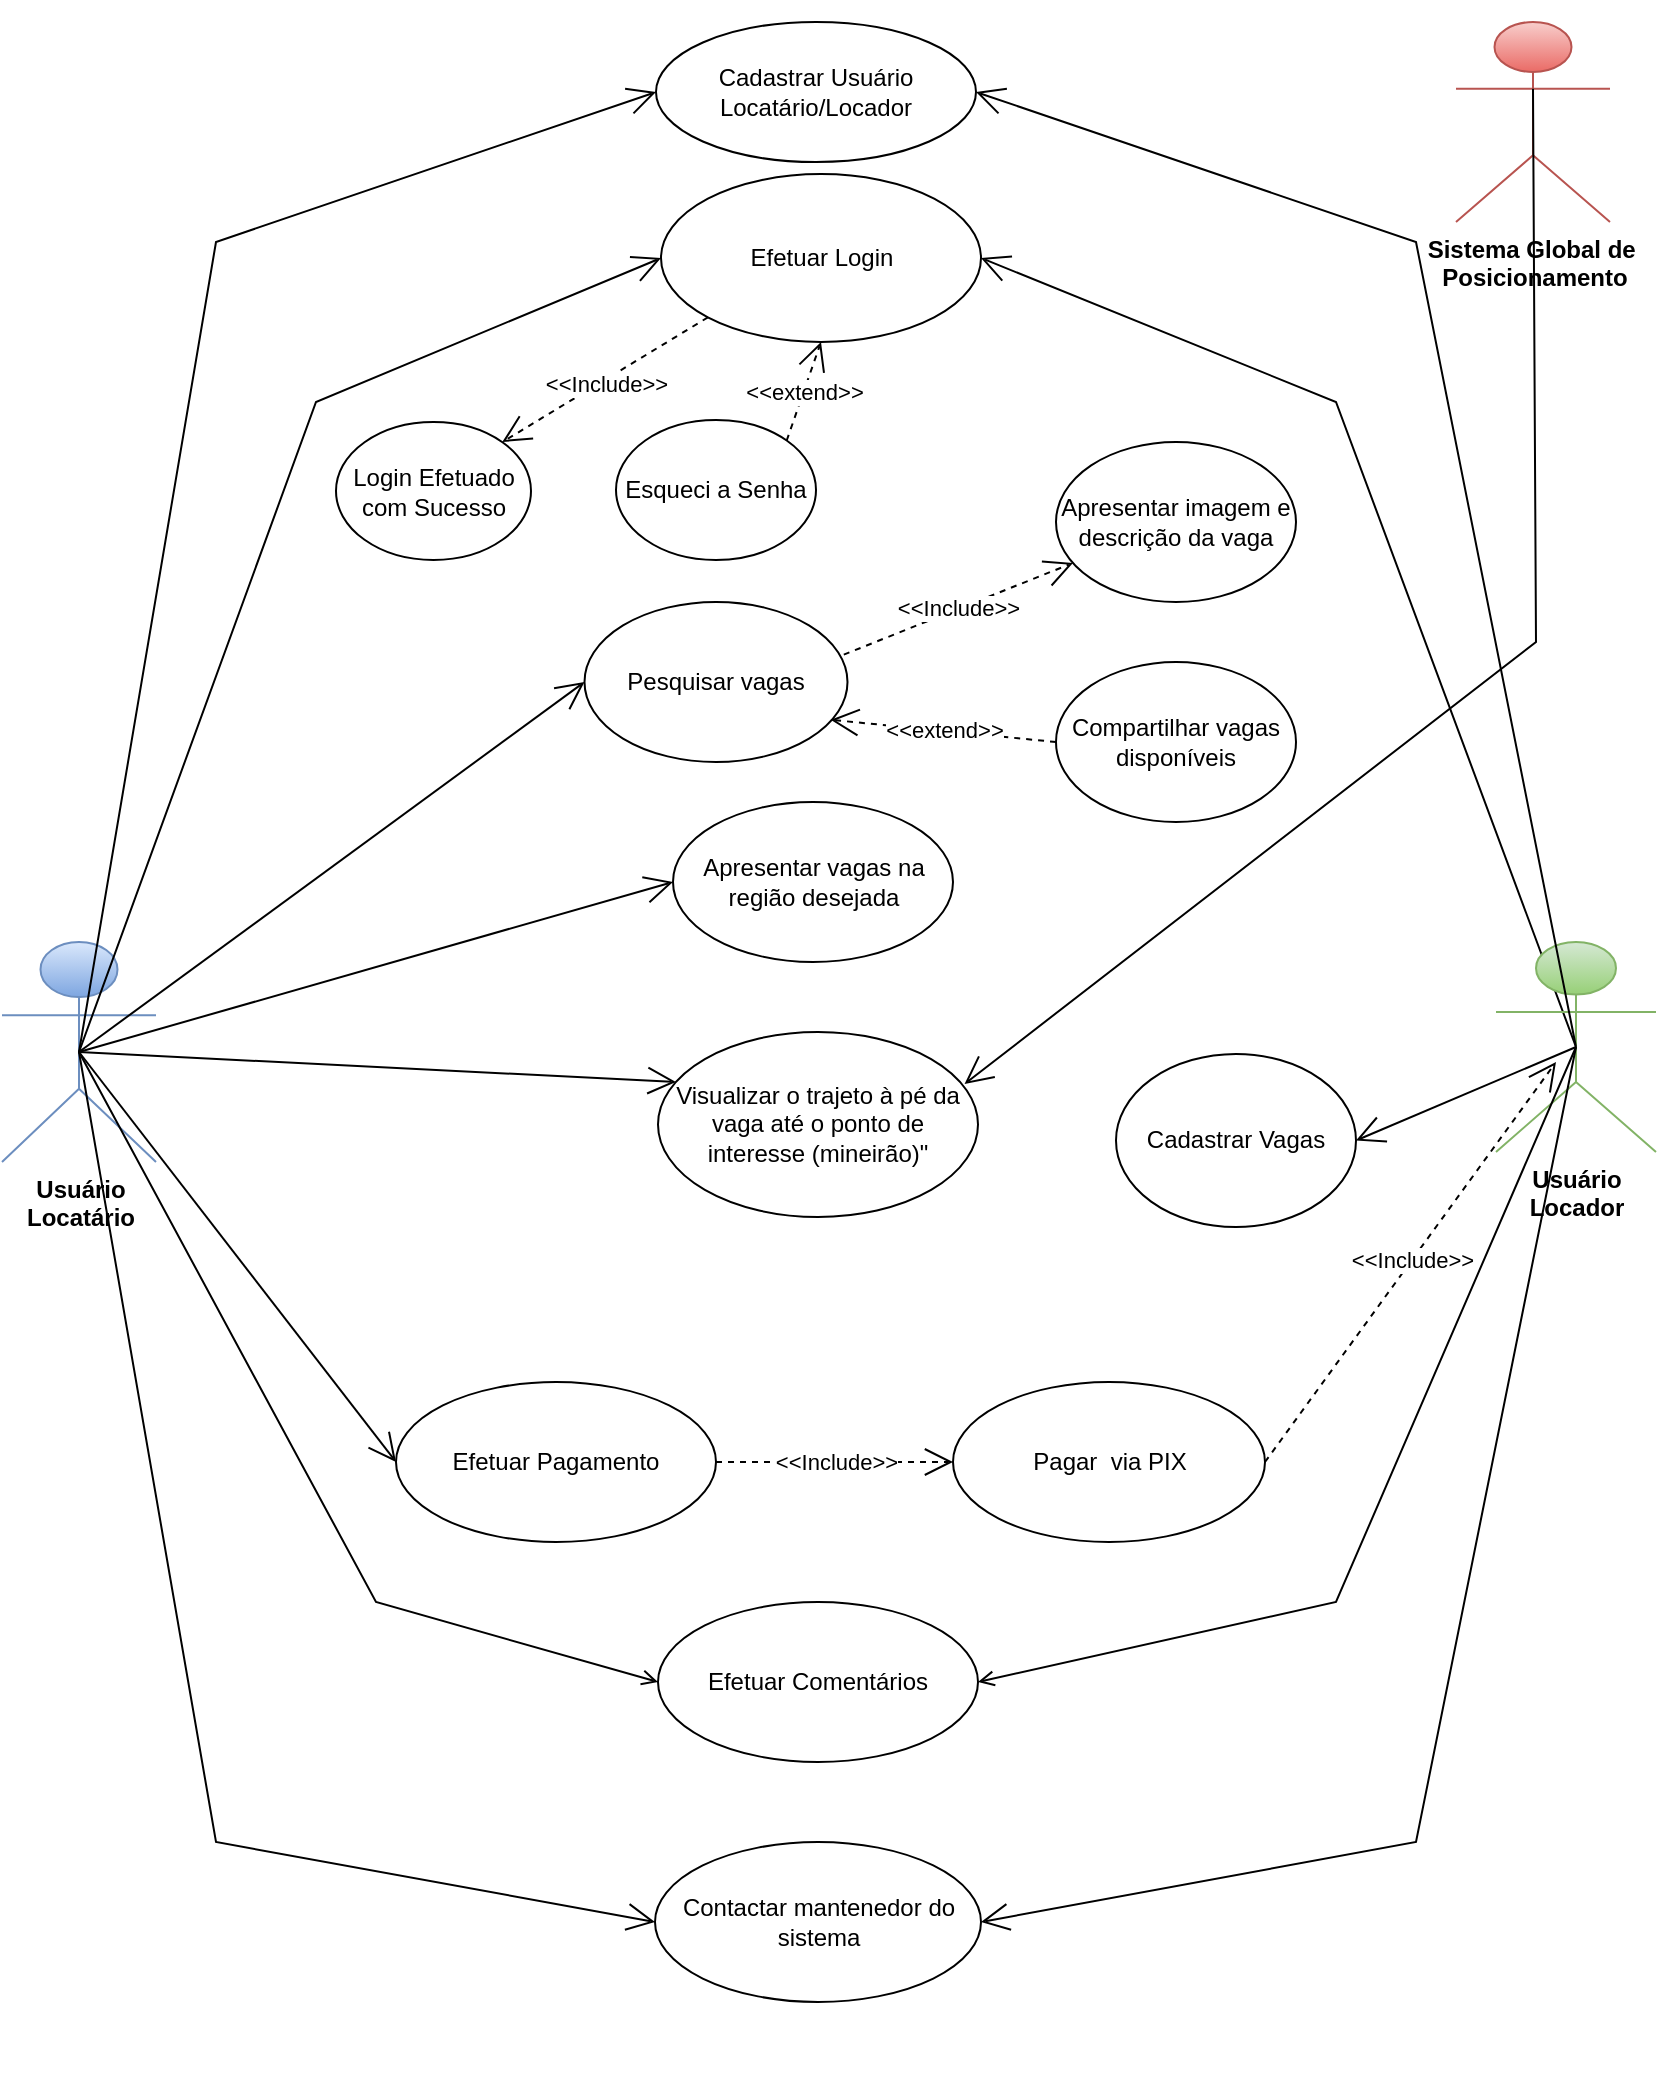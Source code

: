 <mxfile>
    <diagram name="Página-1" id="OqUmhLXzAGNoVV07hsoO">
        <mxGraphModel dx="1484" dy="582" grid="1" gridSize="10" guides="1" tooltips="1" connect="1" arrows="1" fold="1" page="1" pageScale="1" pageWidth="827" pageHeight="1169" math="0" shadow="0">
            <root>
                <mxCell id="0"/>
                <mxCell id="1" parent="0"/>
                <mxCell id="7VLa77z8znclignIy_Kp-3" value="" style="swimlane;startSize=0;swimlaneLine=1;opacity=0;" parent="1" vertex="1">
                    <mxGeometry x="-760" width="680" height="1040" as="geometry"/>
                </mxCell>
                <mxCell id="7VLa77z8znclignIy_Kp-6" value="Apresentar vagas na região desejada" style="ellipse;whiteSpace=wrap;html=1;" parent="7VLa77z8znclignIy_Kp-3" vertex="1">
                    <mxGeometry x="268.5" y="400" width="140" height="80" as="geometry"/>
                </mxCell>
                <mxCell id="7VLa77z8znclignIy_Kp-8" value="Visualizar o trajeto à pé da vaga até o ponto de interesse (mineirão)&quot;" style="ellipse;whiteSpace=wrap;html=1;" parent="7VLa77z8znclignIy_Kp-3" vertex="1">
                    <mxGeometry x="261" y="515" width="160" height="92.5" as="geometry"/>
                </mxCell>
                <mxCell id="7VLa77z8znclignIy_Kp-7" value="Apresentar imagem e descrição da vaga" style="ellipse;whiteSpace=wrap;html=1;" parent="7VLa77z8znclignIy_Kp-3" vertex="1">
                    <mxGeometry x="460" y="220" width="120" height="80" as="geometry"/>
                </mxCell>
                <mxCell id="7VLa77z8znclignIy_Kp-11" value="Cadastrar Usuário&lt;br&gt;Locatário/Locador" style="ellipse;whiteSpace=wrap;html=1;" parent="7VLa77z8znclignIy_Kp-3" vertex="1">
                    <mxGeometry x="260" y="10" width="160" height="70" as="geometry"/>
                </mxCell>
                <mxCell id="7VLa77z8znclignIy_Kp-13" value="Contactar mantenedor do sistema" style="ellipse;whiteSpace=wrap;html=1;" parent="7VLa77z8znclignIy_Kp-3" vertex="1">
                    <mxGeometry x="259.5" y="920" width="163" height="80" as="geometry"/>
                </mxCell>
                <mxCell id="7VLa77z8znclignIy_Kp-16" value="Efetuar Pagamento" style="ellipse;whiteSpace=wrap;html=1;" parent="7VLa77z8znclignIy_Kp-3" vertex="1">
                    <mxGeometry x="130" y="690" width="160" height="80" as="geometry"/>
                </mxCell>
                <mxCell id="7VLa77z8znclignIy_Kp-19" value="Efetuar Login" style="ellipse;whiteSpace=wrap;html=1;" parent="7VLa77z8znclignIy_Kp-3" vertex="1">
                    <mxGeometry x="262.5" y="86" width="160" height="84" as="geometry"/>
                </mxCell>
                <mxCell id="7VLa77z8znclignIy_Kp-18" value="Compartilhar vagas disponíveis" style="ellipse;whiteSpace=wrap;html=1;" parent="7VLa77z8znclignIy_Kp-3" vertex="1">
                    <mxGeometry x="460" y="330" width="120" height="80" as="geometry"/>
                </mxCell>
                <mxCell id="7VLa77z8znclignIy_Kp-17" value="Cadastrar Vagas" style="ellipse;whiteSpace=wrap;html=1;" parent="7VLa77z8znclignIy_Kp-3" vertex="1">
                    <mxGeometry x="490" y="526" width="120" height="86.5" as="geometry"/>
                </mxCell>
                <mxCell id="7VLa77z8znclignIy_Kp-15" value="Pagar&amp;nbsp; via PIX" style="ellipse;whiteSpace=wrap;html=1;" parent="7VLa77z8znclignIy_Kp-3" vertex="1">
                    <mxGeometry x="408.5" y="690" width="156" height="80" as="geometry"/>
                </mxCell>
                <mxCell id="7VLa77z8znclignIy_Kp-14" value="Efetuar Comentários" style="ellipse;whiteSpace=wrap;html=1;" parent="7VLa77z8znclignIy_Kp-3" vertex="1">
                    <mxGeometry x="261" y="800" width="160" height="80" as="geometry"/>
                </mxCell>
                <mxCell id="7VLa77z8znclignIy_Kp-12" value="Pesquisar vagas" style="ellipse;whiteSpace=wrap;html=1;" parent="7VLa77z8znclignIy_Kp-3" vertex="1">
                    <mxGeometry x="224.25" y="300" width="131.5" height="80" as="geometry"/>
                </mxCell>
                <mxCell id="7VLa77z8znclignIy_Kp-46" value="&amp;lt;&amp;lt;Include&amp;gt;&amp;gt;" style="endArrow=open;endSize=12;dashed=1;html=1;rounded=0;exitX=1;exitY=0.5;exitDx=0;exitDy=0;entryX=0;entryY=0.5;entryDx=0;entryDy=0;" parent="7VLa77z8znclignIy_Kp-3" source="7VLa77z8znclignIy_Kp-16" target="7VLa77z8znclignIy_Kp-15" edge="1">
                    <mxGeometry width="160" relative="1" as="geometry">
                        <mxPoint x="180" y="560" as="sourcePoint"/>
                        <mxPoint x="340" y="560" as="targetPoint"/>
                    </mxGeometry>
                </mxCell>
                <mxCell id="7VLa77z8znclignIy_Kp-47" value="&amp;lt;&amp;lt;Include&amp;gt;&amp;gt;" style="endArrow=open;endSize=12;dashed=1;html=1;rounded=0;exitX=0.986;exitY=0.329;exitDx=0;exitDy=0;exitPerimeter=0;" parent="7VLa77z8znclignIy_Kp-3" source="7VLa77z8znclignIy_Kp-12" target="7VLa77z8znclignIy_Kp-7" edge="1">
                    <mxGeometry width="160" relative="1" as="geometry">
                        <mxPoint x="170" y="160" as="sourcePoint"/>
                        <mxPoint x="376" y="165" as="targetPoint"/>
                    </mxGeometry>
                </mxCell>
                <mxCell id="7VLa77z8znclignIy_Kp-50" value="&amp;lt;&amp;lt;extend&amp;gt;&amp;gt;" style="endArrow=open;endSize=12;dashed=1;html=1;rounded=0;exitX=0;exitY=0.5;exitDx=0;exitDy=0;entryX=0.936;entryY=0.736;entryDx=0;entryDy=0;entryPerimeter=0;" parent="7VLa77z8znclignIy_Kp-3" source="7VLa77z8znclignIy_Kp-18" target="7VLa77z8znclignIy_Kp-12" edge="1">
                    <mxGeometry width="160" relative="1" as="geometry">
                        <mxPoint x="170" y="260" as="sourcePoint"/>
                        <mxPoint x="240" y="320" as="targetPoint"/>
                    </mxGeometry>
                </mxCell>
                <mxCell id="8" value="Esqueci a Senha" style="ellipse;whiteSpace=wrap;html=1;" parent="7VLa77z8znclignIy_Kp-3" vertex="1">
                    <mxGeometry x="240" y="209" width="100" height="70" as="geometry"/>
                </mxCell>
                <mxCell id="9" value="Login Efetuado com Sucesso" style="ellipse;whiteSpace=wrap;html=1;" parent="7VLa77z8znclignIy_Kp-3" vertex="1">
                    <mxGeometry x="100" y="210" width="97.5" height="69" as="geometry"/>
                </mxCell>
                <mxCell id="10" value="&amp;lt;&amp;lt;Include&amp;gt;&amp;gt;" style="endArrow=open;endSize=12;dashed=1;html=1;rounded=0;entryX=1;entryY=0;entryDx=0;entryDy=0;exitX=0;exitY=1;exitDx=0;exitDy=0;" parent="7VLa77z8znclignIy_Kp-3" source="7VLa77z8znclignIy_Kp-19" target="9" edge="1">
                    <mxGeometry x="0.011" y="2" width="160" relative="1" as="geometry">
                        <mxPoint x="230" y="170" as="sourcePoint"/>
                        <mxPoint x="220" y="200" as="targetPoint"/>
                        <mxPoint as="offset"/>
                    </mxGeometry>
                </mxCell>
                <mxCell id="11" value="&amp;lt;&amp;lt;extend&amp;gt;&amp;gt;" style="endArrow=open;endSize=12;dashed=1;html=1;rounded=0;exitX=1;exitY=0;exitDx=0;exitDy=0;entryX=0.5;entryY=1;entryDx=0;entryDy=0;" parent="7VLa77z8znclignIy_Kp-3" source="8" target="7VLa77z8znclignIy_Kp-19" edge="1">
                    <mxGeometry width="160" relative="1" as="geometry">
                        <mxPoint x="400" y="175.12" as="sourcePoint"/>
                        <mxPoint x="312.32" y="204.0" as="targetPoint"/>
                    </mxGeometry>
                </mxCell>
                <mxCell id="7VLa77z8znclignIy_Kp-4" value="Usuário &lt;br&gt;Locatário" style="shape=umlActor;verticalLabelPosition=bottom;verticalAlign=top;html=1;outlineConnect=0;fillColor=#dae8fc;strokeColor=#6c8ebf;fontStyle=1;gradientColor=#7ea6e0;" parent="1" vertex="1">
                    <mxGeometry x="-827" y="470" width="77" height="110" as="geometry"/>
                </mxCell>
                <mxCell id="7VLa77z8znclignIy_Kp-10" value="&lt;b&gt;Sistema Global de&amp;nbsp;&lt;br&gt;Posicionamento&lt;/b&gt;" style="shape=umlActor;verticalLabelPosition=bottom;verticalAlign=top;html=1;fillColor=#f8cecc;strokeColor=#b85450;gradientColor=#ea6b66;" parent="1" vertex="1">
                    <mxGeometry x="-100" y="10" width="77" height="100" as="geometry"/>
                </mxCell>
                <mxCell id="7VLa77z8znclignIy_Kp-27" value="" style="endArrow=open;endFill=1;endSize=12;html=1;rounded=0;exitX=0.5;exitY=0.5;exitDx=0;exitDy=0;exitPerimeter=0;entryX=0;entryY=0.5;entryDx=0;entryDy=0;" parent="1" source="7VLa77z8znclignIy_Kp-4" target="7VLa77z8znclignIy_Kp-11" edge="1">
                    <mxGeometry width="160" relative="1" as="geometry">
                        <mxPoint x="70" y="462.14" as="sourcePoint"/>
                        <mxPoint x="245.008" y="200.004" as="targetPoint"/>
                        <Array as="points">
                            <mxPoint x="-720" y="120"/>
                        </Array>
                    </mxGeometry>
                </mxCell>
                <mxCell id="7VLa77z8znclignIy_Kp-29" value="" style="endArrow=open;endFill=1;endSize=12;html=1;rounded=0;entryX=0;entryY=0.5;entryDx=0;entryDy=0;exitX=0.5;exitY=0.5;exitDx=0;exitDy=0;exitPerimeter=0;" parent="1" source="7VLa77z8znclignIy_Kp-4" target="7VLa77z8znclignIy_Kp-19" edge="1">
                    <mxGeometry width="160" relative="1" as="geometry">
                        <mxPoint x="300" y="330" as="sourcePoint"/>
                        <mxPoint x="300" y="275" as="targetPoint"/>
                        <Array as="points">
                            <mxPoint x="-670" y="200"/>
                        </Array>
                    </mxGeometry>
                </mxCell>
                <mxCell id="7VLa77z8znclignIy_Kp-30" value="" style="endArrow=open;endFill=1;endSize=12;html=1;rounded=0;entryX=0;entryY=0.5;entryDx=0;entryDy=0;exitX=0.5;exitY=0.5;exitDx=0;exitDy=0;exitPerimeter=0;" parent="1" source="7VLa77z8znclignIy_Kp-4" target="7VLa77z8znclignIy_Kp-12" edge="1">
                    <mxGeometry width="160" relative="1" as="geometry">
                        <mxPoint x="300" y="330" as="sourcePoint"/>
                        <mxPoint x="256" y="423" as="targetPoint"/>
                    </mxGeometry>
                </mxCell>
                <mxCell id="7VLa77z8znclignIy_Kp-31" value="" style="endArrow=open;endFill=1;endSize=12;html=1;rounded=0;exitX=0.5;exitY=0.5;exitDx=0;exitDy=0;exitPerimeter=0;entryX=0.056;entryY=0.27;entryDx=0;entryDy=0;entryPerimeter=0;" parent="1" source="7VLa77z8znclignIy_Kp-4" target="7VLa77z8znclignIy_Kp-8" edge="1">
                    <mxGeometry width="160" relative="1" as="geometry">
                        <mxPoint x="-70" y="470" as="sourcePoint"/>
                        <mxPoint x="460" y="630" as="targetPoint"/>
                        <Array as="points"/>
                    </mxGeometry>
                </mxCell>
                <mxCell id="7VLa77z8znclignIy_Kp-33" value="" style="endArrow=open;endFill=1;endSize=12;html=1;rounded=0;exitX=0.5;exitY=0.5;exitDx=0;exitDy=0;exitPerimeter=0;entryX=0;entryY=0.5;entryDx=0;entryDy=0;" parent="1" source="7VLa77z8znclignIy_Kp-4" target="7VLa77z8znclignIy_Kp-16" edge="1">
                    <mxGeometry width="160" relative="1" as="geometry">
                        <mxPoint x="300" y="630" as="sourcePoint"/>
                        <mxPoint x="460" y="630" as="targetPoint"/>
                    </mxGeometry>
                </mxCell>
                <mxCell id="7VLa77z8znclignIy_Kp-35" value="" style="endArrow=open;endFill=1;endSize=12;html=1;rounded=0;entryX=0.958;entryY=0.281;entryDx=0;entryDy=0;exitX=0.5;exitY=0.334;exitDx=0;exitDy=0;exitPerimeter=0;entryPerimeter=0;" parent="1" source="7VLa77z8znclignIy_Kp-10" target="7VLa77z8znclignIy_Kp-8" edge="1">
                    <mxGeometry width="160" relative="1" as="geometry">
                        <mxPoint x="300" y="630" as="sourcePoint"/>
                        <mxPoint x="460" y="630" as="targetPoint"/>
                        <Array as="points">
                            <mxPoint x="-60" y="320"/>
                        </Array>
                    </mxGeometry>
                </mxCell>
                <mxCell id="7VLa77z8znclignIy_Kp-36" value="" style="endArrow=open;endFill=1;html=1;rounded=0;entryX=0;entryY=0.5;entryDx=0;entryDy=0;exitX=0.5;exitY=0.5;exitDx=0;exitDy=0;exitPerimeter=0;" parent="1" source="7VLa77z8znclignIy_Kp-4" target="7VLa77z8znclignIy_Kp-14" edge="1">
                    <mxGeometry width="160" relative="1" as="geometry">
                        <mxPoint x="-74" y="470" as="sourcePoint"/>
                        <mxPoint x="160" y="530" as="targetPoint"/>
                        <Array as="points">
                            <mxPoint x="-640" y="800"/>
                        </Array>
                    </mxGeometry>
                </mxCell>
                <mxCell id="7VLa77z8znclignIy_Kp-37" value="" style="endArrow=open;endFill=1;endSize=12;html=1;rounded=0;entryX=0;entryY=0.5;entryDx=0;entryDy=0;exitX=0.5;exitY=0.5;exitDx=0;exitDy=0;exitPerimeter=0;" parent="1" source="7VLa77z8znclignIy_Kp-4" target="7VLa77z8znclignIy_Kp-13" edge="1">
                    <mxGeometry width="160" relative="1" as="geometry">
                        <mxPoint x="300" y="420" as="sourcePoint"/>
                        <mxPoint x="460" y="420" as="targetPoint"/>
                        <Array as="points">
                            <mxPoint x="-720" y="920"/>
                        </Array>
                    </mxGeometry>
                </mxCell>
                <mxCell id="7VLa77z8znclignIy_Kp-40" value="" style="endArrow=open;endFill=1;endSize=12;html=1;rounded=0;entryX=0;entryY=0.5;entryDx=0;entryDy=0;exitX=0.5;exitY=0.5;exitDx=0;exitDy=0;exitPerimeter=0;" parent="1" source="7VLa77z8znclignIy_Kp-4" target="7VLa77z8znclignIy_Kp-6" edge="1">
                    <mxGeometry width="160" relative="1" as="geometry">
                        <mxPoint x="-70" y="470" as="sourcePoint"/>
                        <mxPoint x="446" y="700" as="targetPoint"/>
                        <Array as="points"/>
                    </mxGeometry>
                </mxCell>
                <mxCell id="hmMcFQCUcgatX-j8RUDL-3" value="" style="endArrow=open;endFill=1;endSize=12;html=1;rounded=0;entryX=1;entryY=0.5;entryDx=0;entryDy=0;exitX=0.5;exitY=0.5;exitDx=0;exitDy=0;exitPerimeter=0;" parent="1" source="7VLa77z8znclignIy_Kp-5" target="7VLa77z8znclignIy_Kp-19" edge="1">
                    <mxGeometry width="160" relative="1" as="geometry">
                        <mxPoint x="790" y="410" as="sourcePoint"/>
                        <mxPoint x="448" y="229" as="targetPoint"/>
                        <Array as="points">
                            <mxPoint x="-160" y="200"/>
                        </Array>
                    </mxGeometry>
                </mxCell>
                <mxCell id="7VLa77z8znclignIy_Kp-5" value="Usuário&lt;br&gt;Locador" style="shape=umlActor;verticalLabelPosition=bottom;verticalAlign=top;html=1;outlineConnect=0;fillColor=#d5e8d4;strokeColor=#82b366;fontStyle=1;gradientColor=#97d077;" parent="1" vertex="1">
                    <mxGeometry x="-80" y="470" width="80" height="105" as="geometry"/>
                </mxCell>
                <mxCell id="7VLa77z8znclignIy_Kp-34" value="" style="endArrow=open;endFill=1;endSize=12;html=1;rounded=0;exitX=0.5;exitY=0.5;exitDx=0;exitDy=0;exitPerimeter=0;entryX=1;entryY=0.5;entryDx=0;entryDy=0;" parent="1" source="7VLa77z8znclignIy_Kp-5" target="7VLa77z8znclignIy_Kp-17" edge="1">
                    <mxGeometry width="160" relative="1" as="geometry">
                        <mxPoint x="802" y="510" as="sourcePoint"/>
                        <mxPoint x="-150" y="523" as="targetPoint"/>
                    </mxGeometry>
                </mxCell>
                <mxCell id="7VLa77z8znclignIy_Kp-38" value="" style="endArrow=open;endFill=1;endSize=12;html=1;rounded=0;entryX=1;entryY=0.5;entryDx=0;entryDy=0;exitX=0.5;exitY=0.5;exitDx=0;exitDy=0;exitPerimeter=0;" parent="1" source="7VLa77z8znclignIy_Kp-5" target="7VLa77z8znclignIy_Kp-13" edge="1">
                    <mxGeometry width="160" relative="1" as="geometry">
                        <mxPoint x="296" y="540" as="sourcePoint"/>
                        <mxPoint x="456" y="540" as="targetPoint"/>
                        <Array as="points">
                            <mxPoint x="-120" y="920"/>
                        </Array>
                    </mxGeometry>
                </mxCell>
                <mxCell id="7VLa77z8znclignIy_Kp-41" value="" style="endArrow=open;endFill=1;endSize=12;html=1;rounded=0;entryX=1;entryY=0.5;entryDx=0;entryDy=0;exitX=0.5;exitY=0.5;exitDx=0;exitDy=0;exitPerimeter=0;" parent="1" source="7VLa77z8znclignIy_Kp-5" target="7VLa77z8znclignIy_Kp-11" edge="1">
                    <mxGeometry width="160" relative="1" as="geometry">
                        <mxPoint x="800" y="510" as="sourcePoint"/>
                        <mxPoint x="456" y="240" as="targetPoint"/>
                        <Array as="points">
                            <mxPoint x="-120" y="120"/>
                        </Array>
                    </mxGeometry>
                </mxCell>
                <mxCell id="hmMcFQCUcgatX-j8RUDL-12" value="" style="endArrow=open;endFill=1;html=1;rounded=0;entryX=1;entryY=0.5;entryDx=0;entryDy=0;exitX=0.5;exitY=0.5;exitDx=0;exitDy=0;exitPerimeter=0;" parent="1" source="7VLa77z8znclignIy_Kp-5" target="7VLa77z8znclignIy_Kp-14" edge="1">
                    <mxGeometry width="160" relative="1" as="geometry">
                        <mxPoint x="576" y="630" as="sourcePoint"/>
                        <mxPoint x="969" y="1235" as="targetPoint"/>
                        <Array as="points">
                            <mxPoint x="-160" y="800"/>
                        </Array>
                    </mxGeometry>
                </mxCell>
                <mxCell id="hmMcFQCUcgatX-j8RUDL-6" value="&amp;lt;&amp;lt;Include&amp;gt;&amp;gt;" style="endArrow=open;endSize=12;dashed=1;html=1;rounded=0;exitX=1;exitY=0.5;exitDx=0;exitDy=0;" parent="1" source="7VLa77z8znclignIy_Kp-15" edge="1">
                    <mxGeometry x="0.013" width="160" relative="1" as="geometry">
                        <mxPoint x="586" y="880" as="sourcePoint"/>
                        <mxPoint x="-50" y="530" as="targetPoint"/>
                        <mxPoint as="offset"/>
                    </mxGeometry>
                </mxCell>
            </root>
        </mxGraphModel>
    </diagram>
</mxfile>